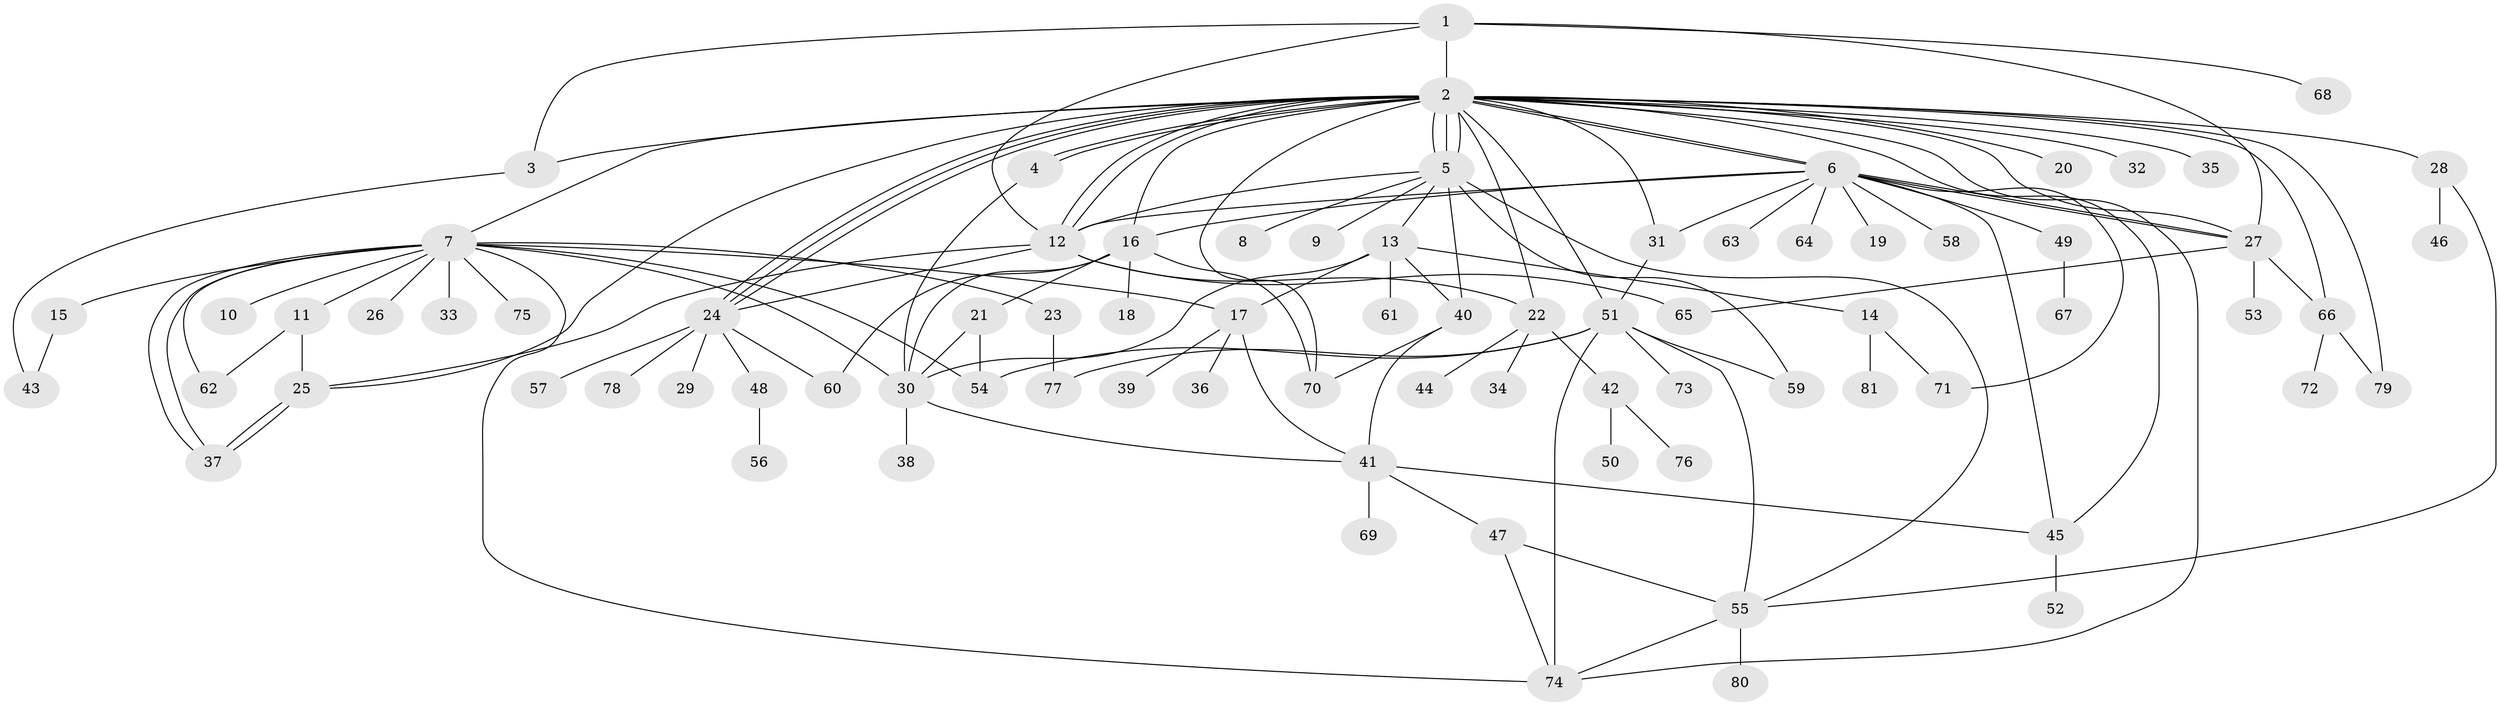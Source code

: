 // coarse degree distribution, {3: 0.10204081632653061, 20: 0.02040816326530612, 2: 0.14285714285714285, 7: 0.02040816326530612, 10: 0.02040816326530612, 12: 0.02040816326530612, 1: 0.42857142857142855, 9: 0.02040816326530612, 5: 0.08163265306122448, 6: 0.08163265306122448, 4: 0.04081632653061224, 8: 0.02040816326530612}
// Generated by graph-tools (version 1.1) at 2025/50/03/04/25 22:50:22]
// undirected, 81 vertices, 134 edges
graph export_dot {
  node [color=gray90,style=filled];
  1;
  2;
  3;
  4;
  5;
  6;
  7;
  8;
  9;
  10;
  11;
  12;
  13;
  14;
  15;
  16;
  17;
  18;
  19;
  20;
  21;
  22;
  23;
  24;
  25;
  26;
  27;
  28;
  29;
  30;
  31;
  32;
  33;
  34;
  35;
  36;
  37;
  38;
  39;
  40;
  41;
  42;
  43;
  44;
  45;
  46;
  47;
  48;
  49;
  50;
  51;
  52;
  53;
  54;
  55;
  56;
  57;
  58;
  59;
  60;
  61;
  62;
  63;
  64;
  65;
  66;
  67;
  68;
  69;
  70;
  71;
  72;
  73;
  74;
  75;
  76;
  77;
  78;
  79;
  80;
  81;
  1 -- 2;
  1 -- 3;
  1 -- 12;
  1 -- 27;
  1 -- 68;
  2 -- 3;
  2 -- 4;
  2 -- 4;
  2 -- 5;
  2 -- 5;
  2 -- 5;
  2 -- 6;
  2 -- 6;
  2 -- 7;
  2 -- 12;
  2 -- 12;
  2 -- 16;
  2 -- 20;
  2 -- 22;
  2 -- 24;
  2 -- 24;
  2 -- 24;
  2 -- 25;
  2 -- 27;
  2 -- 28;
  2 -- 31;
  2 -- 32;
  2 -- 35;
  2 -- 45;
  2 -- 51;
  2 -- 66;
  2 -- 70;
  2 -- 74;
  2 -- 79;
  3 -- 43;
  4 -- 30;
  5 -- 8;
  5 -- 9;
  5 -- 12;
  5 -- 13;
  5 -- 40;
  5 -- 55;
  5 -- 59;
  6 -- 12;
  6 -- 16;
  6 -- 19;
  6 -- 27;
  6 -- 27;
  6 -- 31;
  6 -- 45;
  6 -- 49;
  6 -- 58;
  6 -- 63;
  6 -- 64;
  6 -- 71;
  7 -- 10;
  7 -- 11;
  7 -- 15;
  7 -- 17;
  7 -- 23;
  7 -- 26;
  7 -- 30;
  7 -- 33;
  7 -- 37;
  7 -- 37;
  7 -- 54;
  7 -- 62;
  7 -- 74;
  7 -- 75;
  11 -- 25;
  11 -- 62;
  12 -- 22;
  12 -- 24;
  12 -- 25;
  12 -- 65;
  13 -- 14;
  13 -- 17;
  13 -- 30;
  13 -- 40;
  13 -- 61;
  14 -- 71;
  14 -- 81;
  15 -- 43;
  16 -- 18;
  16 -- 21;
  16 -- 30;
  16 -- 60;
  16 -- 70;
  17 -- 36;
  17 -- 39;
  17 -- 41;
  21 -- 30;
  21 -- 54;
  22 -- 34;
  22 -- 42;
  22 -- 44;
  23 -- 77;
  24 -- 29;
  24 -- 48;
  24 -- 57;
  24 -- 60;
  24 -- 78;
  25 -- 37;
  25 -- 37;
  27 -- 53;
  27 -- 65;
  27 -- 66;
  28 -- 46;
  28 -- 55;
  30 -- 38;
  30 -- 41;
  31 -- 51;
  40 -- 41;
  40 -- 70;
  41 -- 45;
  41 -- 47;
  41 -- 69;
  42 -- 50;
  42 -- 76;
  45 -- 52;
  47 -- 55;
  47 -- 74;
  48 -- 56;
  49 -- 67;
  51 -- 54;
  51 -- 55;
  51 -- 59;
  51 -- 73;
  51 -- 74;
  51 -- 77;
  55 -- 74;
  55 -- 80;
  66 -- 72;
  66 -- 79;
}
